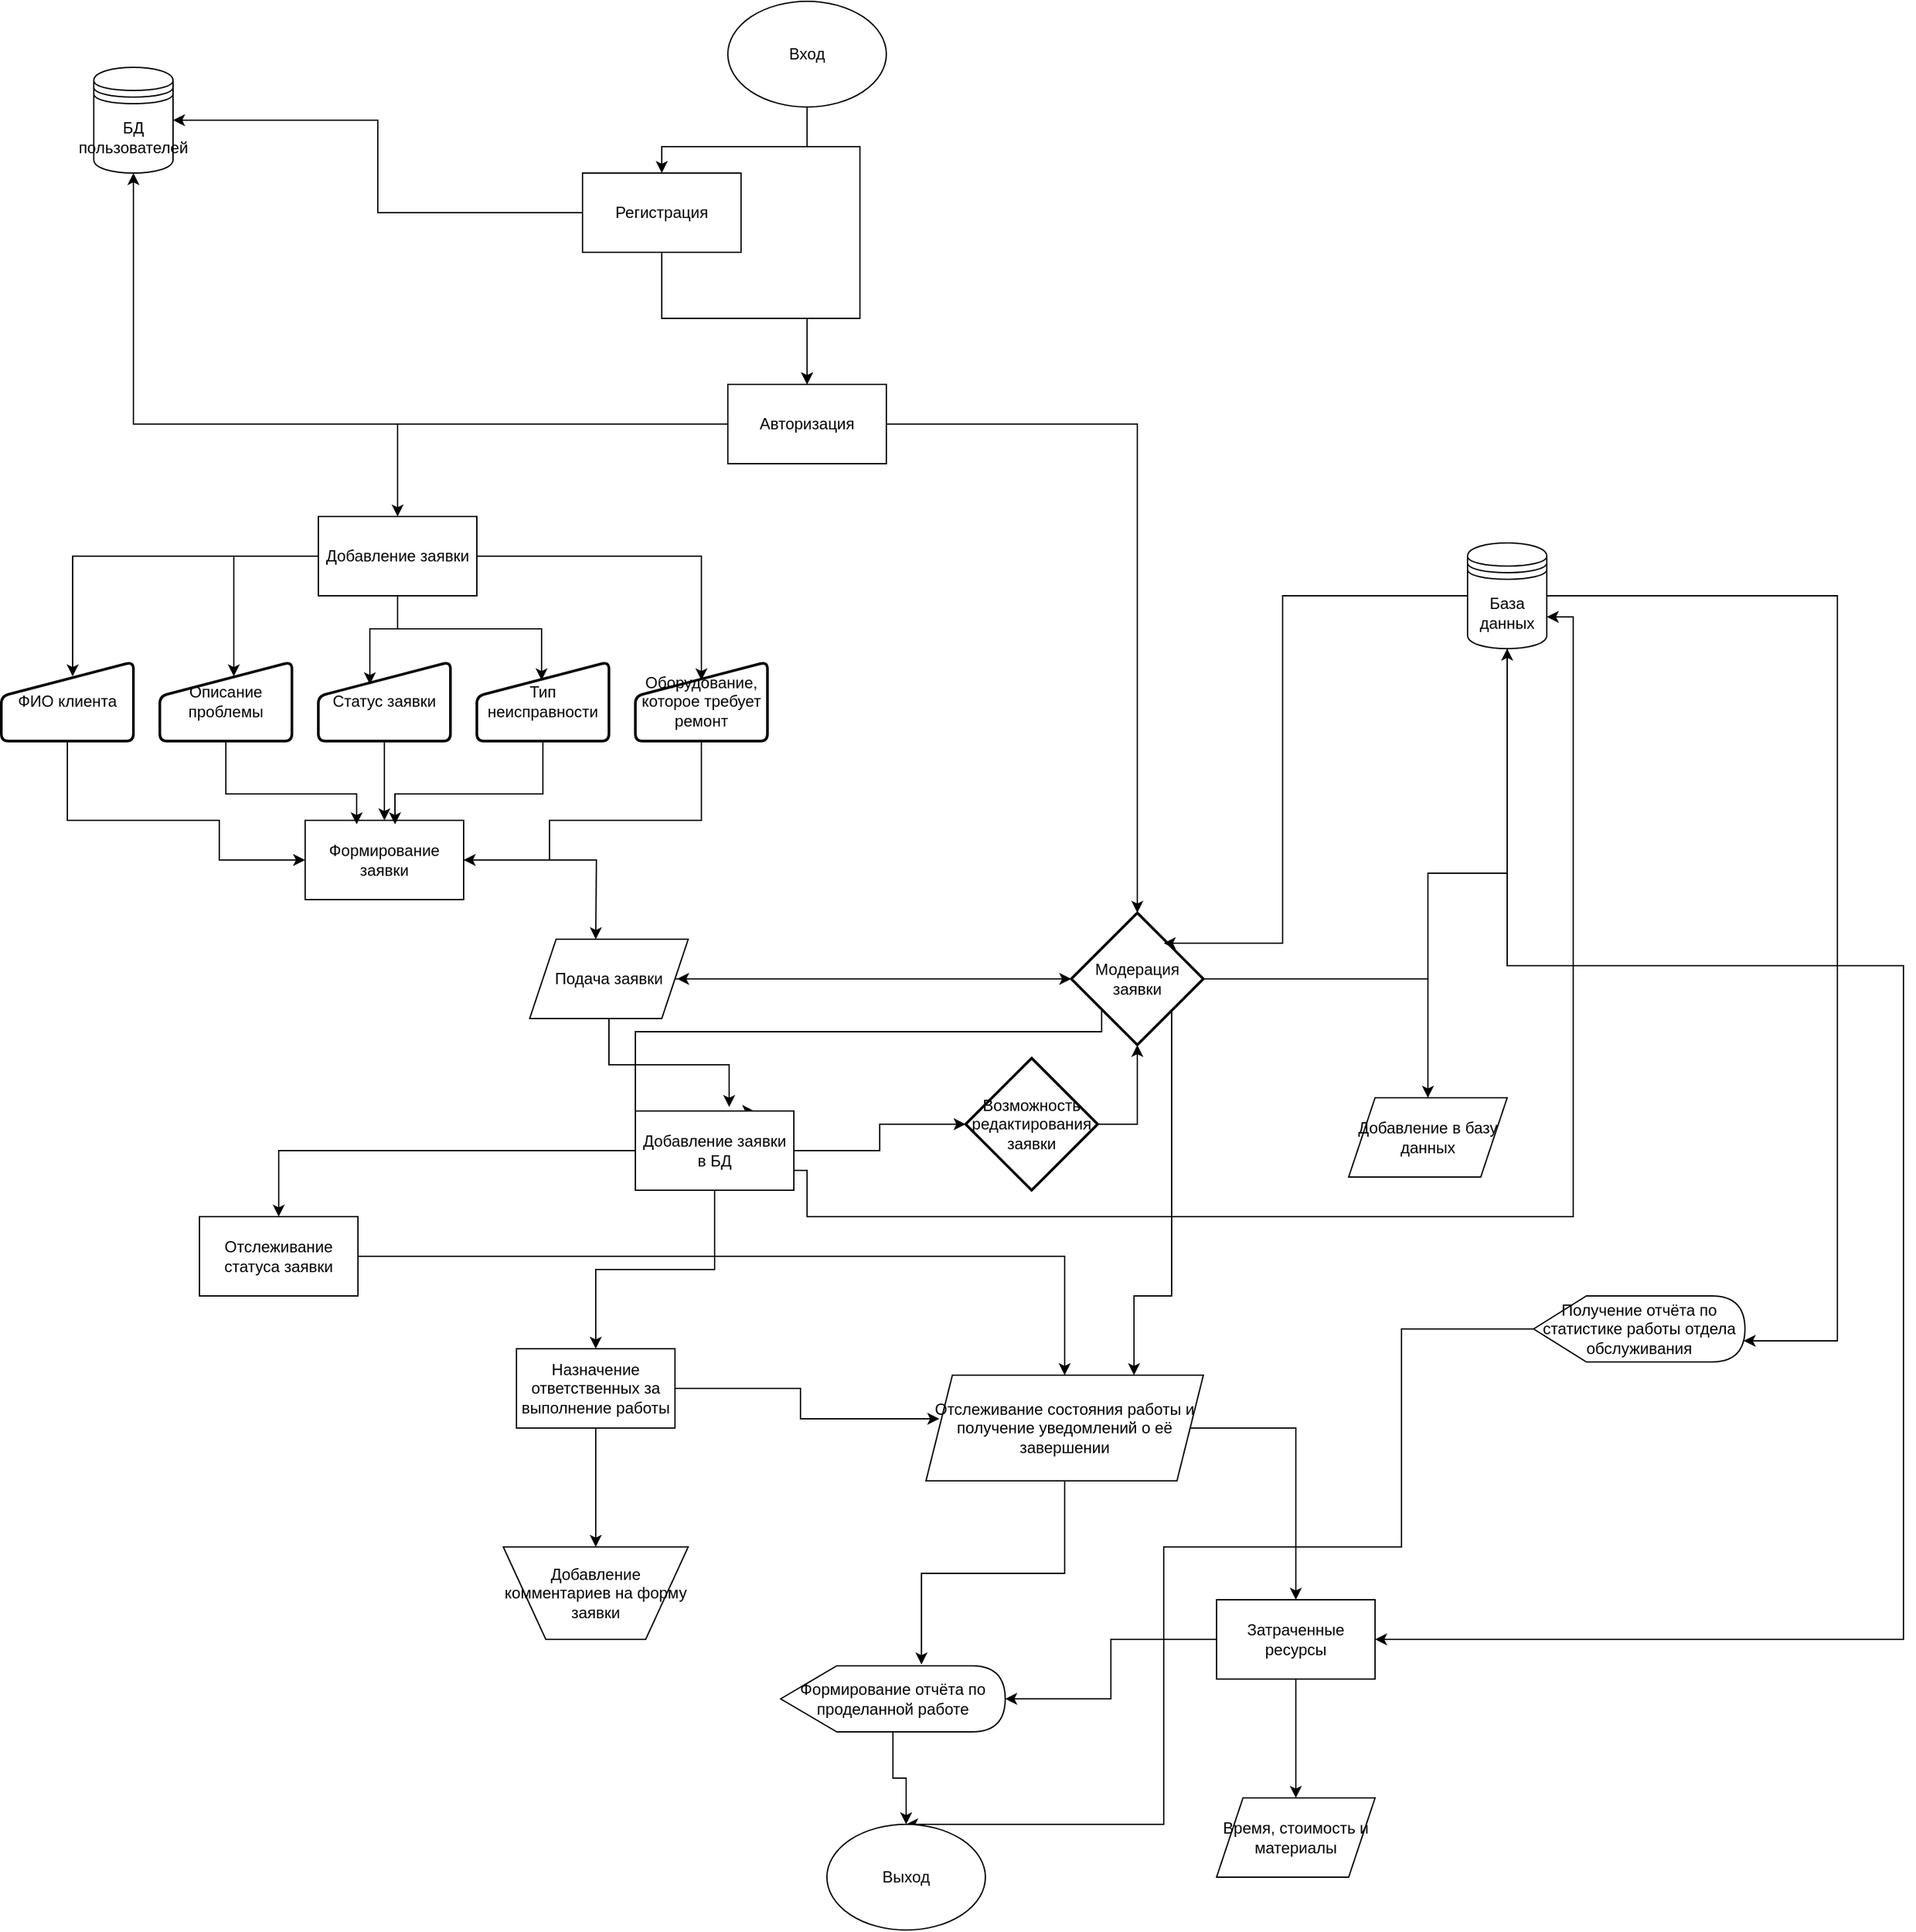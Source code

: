 <mxfile version="23.0.2" type="device">
  <diagram name="Страница — 1" id="qlBbEk5ga-bJW3PWc37U">
    <mxGraphModel dx="1247" dy="734" grid="1" gridSize="10" guides="1" tooltips="1" connect="1" arrows="1" fold="1" page="1" pageScale="1" pageWidth="827" pageHeight="1169" math="0" shadow="0">
      <root>
        <mxCell id="0" />
        <mxCell id="1" parent="0" />
        <mxCell id="2QHzCjNp6x9rJyndLg0q-17" style="edgeStyle=orthogonalEdgeStyle;rounded=0;orthogonalLoop=1;jettySize=auto;html=1;entryX=0.5;entryY=0;entryDx=0;entryDy=0;" parent="1" source="2QHzCjNp6x9rJyndLg0q-1" target="2QHzCjNp6x9rJyndLg0q-4" edge="1">
          <mxGeometry relative="1" as="geometry">
            <mxPoint x="740" y="330" as="targetPoint" />
            <Array as="points">
              <mxPoint x="700" y="150" />
              <mxPoint x="740" y="150" />
              <mxPoint x="740" y="280" />
              <mxPoint x="700" y="280" />
            </Array>
          </mxGeometry>
        </mxCell>
        <mxCell id="2QHzCjNp6x9rJyndLg0q-1" value="Вход" style="ellipse;whiteSpace=wrap;html=1;" parent="1" vertex="1">
          <mxGeometry x="640" y="40" width="120" height="80" as="geometry" />
        </mxCell>
        <mxCell id="2QHzCjNp6x9rJyndLg0q-2" value="БД пользователей" style="shape=datastore;whiteSpace=wrap;html=1;boundedLbl=1;backgroundOutline=1;size=15;" parent="1" vertex="1">
          <mxGeometry x="160" y="90" width="60" height="80" as="geometry" />
        </mxCell>
        <mxCell id="2QHzCjNp6x9rJyndLg0q-14" style="edgeStyle=orthogonalEdgeStyle;rounded=0;orthogonalLoop=1;jettySize=auto;html=1;entryX=0.5;entryY=0;entryDx=0;entryDy=0;" parent="1" source="2QHzCjNp6x9rJyndLg0q-3" target="2QHzCjNp6x9rJyndLg0q-4" edge="1">
          <mxGeometry relative="1" as="geometry" />
        </mxCell>
        <mxCell id="2QHzCjNp6x9rJyndLg0q-3" value="Регистрация" style="rounded=0;whiteSpace=wrap;html=1;" parent="1" vertex="1">
          <mxGeometry x="530" y="170" width="120" height="60" as="geometry" />
        </mxCell>
        <mxCell id="2QHzCjNp6x9rJyndLg0q-15" style="edgeStyle=orthogonalEdgeStyle;rounded=0;orthogonalLoop=1;jettySize=auto;html=1;" parent="1" source="2QHzCjNp6x9rJyndLg0q-4" target="2QHzCjNp6x9rJyndLg0q-2" edge="1">
          <mxGeometry relative="1" as="geometry">
            <mxPoint x="500" y="330" as="targetPoint" />
          </mxGeometry>
        </mxCell>
        <mxCell id="2QHzCjNp6x9rJyndLg0q-16" style="edgeStyle=orthogonalEdgeStyle;rounded=0;orthogonalLoop=1;jettySize=auto;html=1;entryX=0.5;entryY=0;entryDx=0;entryDy=0;" parent="1" source="2QHzCjNp6x9rJyndLg0q-4" target="2QHzCjNp6x9rJyndLg0q-5" edge="1">
          <mxGeometry relative="1" as="geometry" />
        </mxCell>
        <mxCell id="2QHzCjNp6x9rJyndLg0q-36" style="edgeStyle=orthogonalEdgeStyle;rounded=0;orthogonalLoop=1;jettySize=auto;html=1;" parent="1" source="2QHzCjNp6x9rJyndLg0q-4" target="2QHzCjNp6x9rJyndLg0q-24" edge="1">
          <mxGeometry relative="1" as="geometry" />
        </mxCell>
        <mxCell id="2QHzCjNp6x9rJyndLg0q-4" value="Авторизация" style="rounded=0;whiteSpace=wrap;html=1;" parent="1" vertex="1">
          <mxGeometry x="640" y="330" width="120" height="60" as="geometry" />
        </mxCell>
        <mxCell id="2QHzCjNp6x9rJyndLg0q-5" value="Добавление заявки" style="rounded=0;whiteSpace=wrap;html=1;" parent="1" vertex="1">
          <mxGeometry x="330" y="430" width="120" height="60" as="geometry" />
        </mxCell>
        <mxCell id="2QHzCjNp6x9rJyndLg0q-33" style="edgeStyle=orthogonalEdgeStyle;rounded=0;orthogonalLoop=1;jettySize=auto;html=1;entryX=0;entryY=0.5;entryDx=0;entryDy=0;" parent="1" source="2QHzCjNp6x9rJyndLg0q-6" target="2QHzCjNp6x9rJyndLg0q-25" edge="1">
          <mxGeometry relative="1" as="geometry">
            <Array as="points">
              <mxPoint x="140" y="660" />
              <mxPoint x="255" y="660" />
              <mxPoint x="255" y="690" />
            </Array>
          </mxGeometry>
        </mxCell>
        <mxCell id="2QHzCjNp6x9rJyndLg0q-6" value="ФИО клиента" style="html=1;strokeWidth=2;shape=manualInput;whiteSpace=wrap;rounded=1;size=26;arcSize=11;" parent="1" vertex="1">
          <mxGeometry x="90" y="540" width="100" height="60" as="geometry" />
        </mxCell>
        <mxCell id="2QHzCjNp6x9rJyndLg0q-7" value="Описание проблемы" style="html=1;strokeWidth=2;shape=manualInput;whiteSpace=wrap;rounded=1;size=26;arcSize=11;" parent="1" vertex="1">
          <mxGeometry x="210" y="540" width="100" height="60" as="geometry" />
        </mxCell>
        <mxCell id="2QHzCjNp6x9rJyndLg0q-31" style="edgeStyle=orthogonalEdgeStyle;rounded=0;orthogonalLoop=1;jettySize=auto;html=1;entryX=0.5;entryY=0;entryDx=0;entryDy=0;" parent="1" source="2QHzCjNp6x9rJyndLg0q-8" target="2QHzCjNp6x9rJyndLg0q-25" edge="1">
          <mxGeometry relative="1" as="geometry" />
        </mxCell>
        <mxCell id="2QHzCjNp6x9rJyndLg0q-8" value="Статус заявки" style="html=1;strokeWidth=2;shape=manualInput;whiteSpace=wrap;rounded=1;size=26;arcSize=11;" parent="1" vertex="1">
          <mxGeometry x="330" y="540" width="100" height="60" as="geometry" />
        </mxCell>
        <mxCell id="2QHzCjNp6x9rJyndLg0q-9" value="Тип неисправности" style="html=1;strokeWidth=2;shape=manualInput;whiteSpace=wrap;rounded=1;size=26;arcSize=11;" parent="1" vertex="1">
          <mxGeometry x="450" y="540" width="100" height="60" as="geometry" />
        </mxCell>
        <mxCell id="2QHzCjNp6x9rJyndLg0q-29" style="edgeStyle=orthogonalEdgeStyle;rounded=0;orthogonalLoop=1;jettySize=auto;html=1;entryX=1;entryY=0.5;entryDx=0;entryDy=0;" parent="1" source="2QHzCjNp6x9rJyndLg0q-10" target="2QHzCjNp6x9rJyndLg0q-25" edge="1">
          <mxGeometry relative="1" as="geometry">
            <mxPoint x="620" y="700" as="targetPoint" />
            <Array as="points">
              <mxPoint x="620" y="660" />
              <mxPoint x="505" y="660" />
              <mxPoint x="505" y="690" />
            </Array>
          </mxGeometry>
        </mxCell>
        <mxCell id="2QHzCjNp6x9rJyndLg0q-10" value="Оборудование, которое требует ремонт" style="html=1;strokeWidth=2;shape=manualInput;whiteSpace=wrap;rounded=1;size=26;arcSize=11;" parent="1" vertex="1">
          <mxGeometry x="570" y="540" width="100" height="60" as="geometry" />
        </mxCell>
        <mxCell id="2QHzCjNp6x9rJyndLg0q-13" style="edgeStyle=orthogonalEdgeStyle;rounded=0;orthogonalLoop=1;jettySize=auto;html=1;exitX=0;exitY=0.5;exitDx=0;exitDy=0;entryX=1;entryY=0.5;entryDx=0;entryDy=0;entryPerimeter=0;" parent="1" source="2QHzCjNp6x9rJyndLg0q-3" target="2QHzCjNp6x9rJyndLg0q-2" edge="1">
          <mxGeometry relative="1" as="geometry" />
        </mxCell>
        <mxCell id="2QHzCjNp6x9rJyndLg0q-18" style="edgeStyle=orthogonalEdgeStyle;rounded=0;orthogonalLoop=1;jettySize=auto;html=1;entryX=0.5;entryY=0;entryDx=0;entryDy=0;" parent="1" source="2QHzCjNp6x9rJyndLg0q-1" target="2QHzCjNp6x9rJyndLg0q-3" edge="1">
          <mxGeometry relative="1" as="geometry">
            <Array as="points">
              <mxPoint x="700" y="150" />
              <mxPoint x="590" y="150" />
            </Array>
          </mxGeometry>
        </mxCell>
        <mxCell id="2QHzCjNp6x9rJyndLg0q-19" style="edgeStyle=orthogonalEdgeStyle;rounded=0;orthogonalLoop=1;jettySize=auto;html=1;entryX=0.39;entryY=0.283;entryDx=0;entryDy=0;entryPerimeter=0;" parent="1" source="2QHzCjNp6x9rJyndLg0q-5" target="2QHzCjNp6x9rJyndLg0q-8" edge="1">
          <mxGeometry relative="1" as="geometry" />
        </mxCell>
        <mxCell id="2QHzCjNp6x9rJyndLg0q-20" style="edgeStyle=orthogonalEdgeStyle;rounded=0;orthogonalLoop=1;jettySize=auto;html=1;entryX=0.54;entryY=0.183;entryDx=0;entryDy=0;entryPerimeter=0;" parent="1" source="2QHzCjNp6x9rJyndLg0q-5" target="2QHzCjNp6x9rJyndLg0q-6" edge="1">
          <mxGeometry relative="1" as="geometry" />
        </mxCell>
        <mxCell id="2QHzCjNp6x9rJyndLg0q-21" style="edgeStyle=orthogonalEdgeStyle;rounded=0;orthogonalLoop=1;jettySize=auto;html=1;entryX=0.56;entryY=0.183;entryDx=0;entryDy=0;entryPerimeter=0;" parent="1" source="2QHzCjNp6x9rJyndLg0q-5" target="2QHzCjNp6x9rJyndLg0q-7" edge="1">
          <mxGeometry relative="1" as="geometry" />
        </mxCell>
        <mxCell id="2QHzCjNp6x9rJyndLg0q-22" style="edgeStyle=orthogonalEdgeStyle;rounded=0;orthogonalLoop=1;jettySize=auto;html=1;entryX=0.49;entryY=0.233;entryDx=0;entryDy=0;entryPerimeter=0;" parent="1" source="2QHzCjNp6x9rJyndLg0q-5" target="2QHzCjNp6x9rJyndLg0q-9" edge="1">
          <mxGeometry relative="1" as="geometry" />
        </mxCell>
        <mxCell id="2QHzCjNp6x9rJyndLg0q-23" style="edgeStyle=orthogonalEdgeStyle;rounded=0;orthogonalLoop=1;jettySize=auto;html=1;entryX=0.5;entryY=0.233;entryDx=0;entryDy=0;entryPerimeter=0;" parent="1" source="2QHzCjNp6x9rJyndLg0q-5" target="2QHzCjNp6x9rJyndLg0q-10" edge="1">
          <mxGeometry relative="1" as="geometry" />
        </mxCell>
        <mxCell id="2QHzCjNp6x9rJyndLg0q-35" style="edgeStyle=orthogonalEdgeStyle;rounded=0;orthogonalLoop=1;jettySize=auto;html=1;" parent="1" source="2QHzCjNp6x9rJyndLg0q-24" edge="1">
          <mxGeometry relative="1" as="geometry">
            <mxPoint x="601.6" y="780" as="targetPoint" />
          </mxGeometry>
        </mxCell>
        <mxCell id="2QHzCjNp6x9rJyndLg0q-65" style="edgeStyle=orthogonalEdgeStyle;rounded=0;orthogonalLoop=1;jettySize=auto;html=1;" parent="1" source="2QHzCjNp6x9rJyndLg0q-24" target="2QHzCjNp6x9rJyndLg0q-45" edge="1">
          <mxGeometry relative="1" as="geometry" />
        </mxCell>
        <mxCell id="2QHzCjNp6x9rJyndLg0q-71" style="edgeStyle=orthogonalEdgeStyle;rounded=0;orthogonalLoop=1;jettySize=auto;html=1;entryX=0.75;entryY=0;entryDx=0;entryDy=0;exitX=0.23;exitY=0.72;exitDx=0;exitDy=0;exitPerimeter=0;" parent="1" source="2QHzCjNp6x9rJyndLg0q-24" target="2QHzCjNp6x9rJyndLg0q-37" edge="1">
          <mxGeometry relative="1" as="geometry">
            <Array as="points">
              <mxPoint x="923" y="820" />
              <mxPoint x="570" y="820" />
            </Array>
          </mxGeometry>
        </mxCell>
        <mxCell id="2QHzCjNp6x9rJyndLg0q-24" value="Модерация заявки" style="strokeWidth=2;html=1;shape=mxgraph.flowchart.decision;whiteSpace=wrap;" parent="1" vertex="1">
          <mxGeometry x="900" y="730" width="100" height="100" as="geometry" />
        </mxCell>
        <mxCell id="2QHzCjNp6x9rJyndLg0q-34" style="edgeStyle=orthogonalEdgeStyle;rounded=0;orthogonalLoop=1;jettySize=auto;html=1;entryX=0.5;entryY=0;entryDx=0;entryDy=0;" parent="1" source="2QHzCjNp6x9rJyndLg0q-25" edge="1">
          <mxGeometry relative="1" as="geometry">
            <mxPoint x="540" y="750" as="targetPoint" />
          </mxGeometry>
        </mxCell>
        <mxCell id="2QHzCjNp6x9rJyndLg0q-25" value="Формирование заявки" style="rounded=0;whiteSpace=wrap;html=1;" parent="1" vertex="1">
          <mxGeometry x="320" y="660" width="120" height="60" as="geometry" />
        </mxCell>
        <mxCell id="2QHzCjNp6x9rJyndLg0q-30" style="edgeStyle=orthogonalEdgeStyle;rounded=0;orthogonalLoop=1;jettySize=auto;html=1;entryX=0.567;entryY=0.05;entryDx=0;entryDy=0;entryPerimeter=0;" parent="1" source="2QHzCjNp6x9rJyndLg0q-9" target="2QHzCjNp6x9rJyndLg0q-25" edge="1">
          <mxGeometry relative="1" as="geometry">
            <Array as="points">
              <mxPoint x="500" y="640" />
              <mxPoint x="388" y="640" />
            </Array>
          </mxGeometry>
        </mxCell>
        <mxCell id="2QHzCjNp6x9rJyndLg0q-32" style="edgeStyle=orthogonalEdgeStyle;rounded=0;orthogonalLoop=1;jettySize=auto;html=1;entryX=0.325;entryY=0.05;entryDx=0;entryDy=0;entryPerimeter=0;" parent="1" source="2QHzCjNp6x9rJyndLg0q-7" target="2QHzCjNp6x9rJyndLg0q-25" edge="1">
          <mxGeometry relative="1" as="geometry">
            <Array as="points">
              <mxPoint x="260" y="640" />
              <mxPoint x="359" y="640" />
            </Array>
          </mxGeometry>
        </mxCell>
        <mxCell id="2QHzCjNp6x9rJyndLg0q-53" style="edgeStyle=orthogonalEdgeStyle;rounded=0;orthogonalLoop=1;jettySize=auto;html=1;entryX=0.5;entryY=0;entryDx=0;entryDy=0;" parent="1" source="2QHzCjNp6x9rJyndLg0q-37" target="2QHzCjNp6x9rJyndLg0q-38" edge="1">
          <mxGeometry relative="1" as="geometry" />
        </mxCell>
        <mxCell id="2QHzCjNp6x9rJyndLg0q-54" style="edgeStyle=orthogonalEdgeStyle;rounded=0;orthogonalLoop=1;jettySize=auto;html=1;entryX=0.5;entryY=0;entryDx=0;entryDy=0;" parent="1" source="2QHzCjNp6x9rJyndLg0q-37" target="2QHzCjNp6x9rJyndLg0q-39" edge="1">
          <mxGeometry relative="1" as="geometry" />
        </mxCell>
        <mxCell id="2QHzCjNp6x9rJyndLg0q-70" style="edgeStyle=orthogonalEdgeStyle;rounded=0;orthogonalLoop=1;jettySize=auto;html=1;entryX=0;entryY=0.5;entryDx=0;entryDy=0;entryPerimeter=0;" parent="1" source="2QHzCjNp6x9rJyndLg0q-37" target="2QHzCjNp6x9rJyndLg0q-43" edge="1">
          <mxGeometry relative="1" as="geometry">
            <mxPoint x="660" y="910" as="targetPoint" />
            <Array as="points" />
          </mxGeometry>
        </mxCell>
        <mxCell id="2QHzCjNp6x9rJyndLg0q-37" value="Добавление заявки в БД" style="rounded=0;whiteSpace=wrap;html=1;" parent="1" vertex="1">
          <mxGeometry x="570" y="880" width="120" height="60" as="geometry" />
        </mxCell>
        <mxCell id="2QHzCjNp6x9rJyndLg0q-56" style="edgeStyle=orthogonalEdgeStyle;rounded=0;orthogonalLoop=1;jettySize=auto;html=1;" parent="1" source="2QHzCjNp6x9rJyndLg0q-38" target="2QHzCjNp6x9rJyndLg0q-42" edge="1">
          <mxGeometry relative="1" as="geometry" />
        </mxCell>
        <mxCell id="2QHzCjNp6x9rJyndLg0q-38" value="Отслеживание статуса заявки" style="rounded=0;whiteSpace=wrap;html=1;" parent="1" vertex="1">
          <mxGeometry x="240" y="960" width="120" height="60" as="geometry" />
        </mxCell>
        <mxCell id="2QHzCjNp6x9rJyndLg0q-55" style="edgeStyle=orthogonalEdgeStyle;rounded=0;orthogonalLoop=1;jettySize=auto;html=1;entryX=0.5;entryY=0;entryDx=0;entryDy=0;" parent="1" source="2QHzCjNp6x9rJyndLg0q-39" target="2QHzCjNp6x9rJyndLg0q-40" edge="1">
          <mxGeometry relative="1" as="geometry" />
        </mxCell>
        <mxCell id="2QHzCjNp6x9rJyndLg0q-39" value="Назначение ответственных за выполнение работы" style="rounded=0;whiteSpace=wrap;html=1;" parent="1" vertex="1">
          <mxGeometry x="480" y="1060" width="120" height="60" as="geometry" />
        </mxCell>
        <mxCell id="2QHzCjNp6x9rJyndLg0q-40" value="Добавление комментариев на форму заявки" style="verticalLabelPosition=middle;verticalAlign=middle;html=1;shape=trapezoid;perimeter=trapezoidPerimeter;whiteSpace=wrap;size=0.23;arcSize=10;flipV=1;labelPosition=center;align=center;" parent="1" vertex="1">
          <mxGeometry x="470" y="1210" width="140" height="70" as="geometry" />
        </mxCell>
        <mxCell id="2QHzCjNp6x9rJyndLg0q-72" style="edgeStyle=orthogonalEdgeStyle;rounded=0;orthogonalLoop=1;jettySize=auto;html=1;" parent="1" source="2QHzCjNp6x9rJyndLg0q-41" target="2QHzCjNp6x9rJyndLg0q-24" edge="1">
          <mxGeometry relative="1" as="geometry" />
        </mxCell>
        <mxCell id="2QHzCjNp6x9rJyndLg0q-41" value="Подача заявки" style="shape=parallelogram;perimeter=parallelogramPerimeter;whiteSpace=wrap;html=1;fixedSize=1;" parent="1" vertex="1">
          <mxGeometry x="490" y="750" width="120" height="60" as="geometry" />
        </mxCell>
        <mxCell id="2QHzCjNp6x9rJyndLg0q-61" style="edgeStyle=orthogonalEdgeStyle;rounded=0;orthogonalLoop=1;jettySize=auto;html=1;entryX=0.5;entryY=0;entryDx=0;entryDy=0;" parent="1" source="2QHzCjNp6x9rJyndLg0q-42" target="2QHzCjNp6x9rJyndLg0q-50" edge="1">
          <mxGeometry relative="1" as="geometry" />
        </mxCell>
        <mxCell id="2QHzCjNp6x9rJyndLg0q-42" value="Отслеживание состояния работы и получение уведомлений о её завершении" style="shape=parallelogram;perimeter=parallelogramPerimeter;whiteSpace=wrap;html=1;fixedSize=1;" parent="1" vertex="1">
          <mxGeometry x="790" y="1080" width="210" height="80" as="geometry" />
        </mxCell>
        <mxCell id="2QHzCjNp6x9rJyndLg0q-67" style="edgeStyle=orthogonalEdgeStyle;rounded=0;orthogonalLoop=1;jettySize=auto;html=1;exitX=1;exitY=0.5;exitDx=0;exitDy=0;exitPerimeter=0;" parent="1" source="2QHzCjNp6x9rJyndLg0q-43" target="2QHzCjNp6x9rJyndLg0q-24" edge="1">
          <mxGeometry relative="1" as="geometry">
            <Array as="points">
              <mxPoint x="950" y="890" />
            </Array>
          </mxGeometry>
        </mxCell>
        <mxCell id="2QHzCjNp6x9rJyndLg0q-43" value="Возможность редактирования заявки" style="strokeWidth=2;html=1;shape=mxgraph.flowchart.decision;whiteSpace=wrap;" parent="1" vertex="1">
          <mxGeometry x="820" y="840" width="100" height="100" as="geometry" />
        </mxCell>
        <mxCell id="2QHzCjNp6x9rJyndLg0q-62" style="edgeStyle=orthogonalEdgeStyle;rounded=0;orthogonalLoop=1;jettySize=auto;html=1;entryX=1;entryY=0.5;entryDx=0;entryDy=0;" parent="1" source="2QHzCjNp6x9rJyndLg0q-44" target="2QHzCjNp6x9rJyndLg0q-50" edge="1">
          <mxGeometry relative="1" as="geometry">
            <Array as="points">
              <mxPoint x="1530" y="770" />
              <mxPoint x="1530" y="1280" />
            </Array>
          </mxGeometry>
        </mxCell>
        <mxCell id="2QHzCjNp6x9rJyndLg0q-44" value="База данных" style="shape=datastore;whiteSpace=wrap;html=1;boundedLbl=1;backgroundOutline=1;size=15;" parent="1" vertex="1">
          <mxGeometry x="1200" y="450" width="60" height="80" as="geometry" />
        </mxCell>
        <mxCell id="2QHzCjNp6x9rJyndLg0q-45" value="Добавление в базу данных" style="shape=parallelogram;perimeter=parallelogramPerimeter;whiteSpace=wrap;html=1;fixedSize=1;" parent="1" vertex="1">
          <mxGeometry x="1110" y="870" width="120" height="60" as="geometry" />
        </mxCell>
        <mxCell id="H7VhrKVFprS9EYc4en_8-1" style="edgeStyle=orthogonalEdgeStyle;rounded=0;orthogonalLoop=1;jettySize=auto;html=1;entryX=0.5;entryY=0;entryDx=0;entryDy=0;" edge="1" parent="1" source="2QHzCjNp6x9rJyndLg0q-47" target="2QHzCjNp6x9rJyndLg0q-49">
          <mxGeometry relative="1" as="geometry">
            <Array as="points">
              <mxPoint x="1150" y="1045" />
              <mxPoint x="1150" y="1210" />
              <mxPoint x="970" y="1210" />
              <mxPoint x="970" y="1420" />
            </Array>
          </mxGeometry>
        </mxCell>
        <mxCell id="2QHzCjNp6x9rJyndLg0q-47" value="Получение отчёта по статистике работы отдела обслуживания" style="shape=display;whiteSpace=wrap;html=1;" parent="1" vertex="1">
          <mxGeometry x="1250" y="1020" width="160" height="50" as="geometry" />
        </mxCell>
        <mxCell id="2QHzCjNp6x9rJyndLg0q-59" style="edgeStyle=orthogonalEdgeStyle;rounded=0;orthogonalLoop=1;jettySize=auto;html=1;entryX=0.5;entryY=0;entryDx=0;entryDy=0;" parent="1" source="2QHzCjNp6x9rJyndLg0q-48" target="2QHzCjNp6x9rJyndLg0q-49" edge="1">
          <mxGeometry relative="1" as="geometry" />
        </mxCell>
        <mxCell id="2QHzCjNp6x9rJyndLg0q-48" value="Формирование отчёта по проделанной работе" style="shape=display;whiteSpace=wrap;html=1;" parent="1" vertex="1">
          <mxGeometry x="680" y="1300" width="170" height="50" as="geometry" />
        </mxCell>
        <mxCell id="2QHzCjNp6x9rJyndLg0q-49" value="Выход" style="ellipse;whiteSpace=wrap;html=1;" parent="1" vertex="1">
          <mxGeometry x="715" y="1420" width="120" height="80" as="geometry" />
        </mxCell>
        <mxCell id="2QHzCjNp6x9rJyndLg0q-58" style="edgeStyle=orthogonalEdgeStyle;rounded=0;orthogonalLoop=1;jettySize=auto;html=1;" parent="1" source="2QHzCjNp6x9rJyndLg0q-50" target="2QHzCjNp6x9rJyndLg0q-48" edge="1">
          <mxGeometry relative="1" as="geometry" />
        </mxCell>
        <mxCell id="2QHzCjNp6x9rJyndLg0q-60" style="edgeStyle=orthogonalEdgeStyle;rounded=0;orthogonalLoop=1;jettySize=auto;html=1;entryX=0.5;entryY=0;entryDx=0;entryDy=0;" parent="1" source="2QHzCjNp6x9rJyndLg0q-50" target="2QHzCjNp6x9rJyndLg0q-51" edge="1">
          <mxGeometry relative="1" as="geometry" />
        </mxCell>
        <mxCell id="2QHzCjNp6x9rJyndLg0q-50" value="Затраченные ресурсы" style="rounded=0;whiteSpace=wrap;html=1;" parent="1" vertex="1">
          <mxGeometry x="1010" y="1250" width="120" height="60" as="geometry" />
        </mxCell>
        <mxCell id="2QHzCjNp6x9rJyndLg0q-51" value="Время, стоимость и материалы" style="shape=parallelogram;perimeter=parallelogramPerimeter;whiteSpace=wrap;html=1;fixedSize=1;" parent="1" vertex="1">
          <mxGeometry x="1010" y="1400" width="120" height="60" as="geometry" />
        </mxCell>
        <mxCell id="2QHzCjNp6x9rJyndLg0q-52" style="edgeStyle=orthogonalEdgeStyle;rounded=0;orthogonalLoop=1;jettySize=auto;html=1;entryX=0.592;entryY=-0.05;entryDx=0;entryDy=0;entryPerimeter=0;" parent="1" source="2QHzCjNp6x9rJyndLg0q-41" target="2QHzCjNp6x9rJyndLg0q-37" edge="1">
          <mxGeometry relative="1" as="geometry" />
        </mxCell>
        <mxCell id="2QHzCjNp6x9rJyndLg0q-57" style="edgeStyle=orthogonalEdgeStyle;rounded=0;orthogonalLoop=1;jettySize=auto;html=1;entryX=0.627;entryY=-0.02;entryDx=0;entryDy=0;entryPerimeter=0;" parent="1" source="2QHzCjNp6x9rJyndLg0q-42" target="2QHzCjNp6x9rJyndLg0q-48" edge="1">
          <mxGeometry relative="1" as="geometry" />
        </mxCell>
        <mxCell id="2QHzCjNp6x9rJyndLg0q-63" style="edgeStyle=orthogonalEdgeStyle;rounded=0;orthogonalLoop=1;jettySize=auto;html=1;entryX=0.994;entryY=0.68;entryDx=0;entryDy=0;entryPerimeter=0;" parent="1" source="2QHzCjNp6x9rJyndLg0q-44" target="2QHzCjNp6x9rJyndLg0q-47" edge="1">
          <mxGeometry relative="1" as="geometry">
            <Array as="points">
              <mxPoint x="1480" y="490" />
              <mxPoint x="1480" y="1054" />
            </Array>
          </mxGeometry>
        </mxCell>
        <mxCell id="2QHzCjNp6x9rJyndLg0q-64" style="edgeStyle=orthogonalEdgeStyle;rounded=0;orthogonalLoop=1;jettySize=auto;html=1;entryX=0.5;entryY=1;entryDx=0;entryDy=0;entryPerimeter=0;" parent="1" source="2QHzCjNp6x9rJyndLg0q-45" target="2QHzCjNp6x9rJyndLg0q-44" edge="1">
          <mxGeometry relative="1" as="geometry" />
        </mxCell>
        <mxCell id="2QHzCjNp6x9rJyndLg0q-66" style="edgeStyle=orthogonalEdgeStyle;rounded=0;orthogonalLoop=1;jettySize=auto;html=1;entryX=0.7;entryY=0.23;entryDx=0;entryDy=0;entryPerimeter=0;" parent="1" source="2QHzCjNp6x9rJyndLg0q-44" target="2QHzCjNp6x9rJyndLg0q-24" edge="1">
          <mxGeometry relative="1" as="geometry">
            <Array as="points">
              <mxPoint x="1060" y="490" />
              <mxPoint x="1060" y="753" />
            </Array>
          </mxGeometry>
        </mxCell>
        <mxCell id="2QHzCjNp6x9rJyndLg0q-68" style="edgeStyle=orthogonalEdgeStyle;rounded=0;orthogonalLoop=1;jettySize=auto;html=1;entryX=0.048;entryY=0.413;entryDx=0;entryDy=0;entryPerimeter=0;" parent="1" source="2QHzCjNp6x9rJyndLg0q-39" target="2QHzCjNp6x9rJyndLg0q-42" edge="1">
          <mxGeometry relative="1" as="geometry" />
        </mxCell>
        <mxCell id="2QHzCjNp6x9rJyndLg0q-69" style="edgeStyle=orthogonalEdgeStyle;rounded=0;orthogonalLoop=1;jettySize=auto;html=1;exitX=0.76;exitY=0.75;exitDx=0;exitDy=0;exitPerimeter=0;entryX=0.75;entryY=0;entryDx=0;entryDy=0;" parent="1" source="2QHzCjNp6x9rJyndLg0q-24" target="2QHzCjNp6x9rJyndLg0q-42" edge="1">
          <mxGeometry relative="1" as="geometry">
            <mxPoint x="1000" y="830" as="sourcePoint" />
            <Array as="points">
              <mxPoint x="976" y="1020" />
              <mxPoint x="948" y="1020" />
            </Array>
          </mxGeometry>
        </mxCell>
        <mxCell id="2QHzCjNp6x9rJyndLg0q-73" style="edgeStyle=orthogonalEdgeStyle;rounded=0;orthogonalLoop=1;jettySize=auto;html=1;entryX=1;entryY=0.7;entryDx=0;entryDy=0;exitX=1;exitY=0.75;exitDx=0;exitDy=0;" parent="1" source="2QHzCjNp6x9rJyndLg0q-37" target="2QHzCjNp6x9rJyndLg0q-44" edge="1">
          <mxGeometry relative="1" as="geometry">
            <Array as="points">
              <mxPoint x="700" y="925" />
              <mxPoint x="700" y="960" />
              <mxPoint x="1280" y="960" />
              <mxPoint x="1280" y="506" />
            </Array>
          </mxGeometry>
        </mxCell>
      </root>
    </mxGraphModel>
  </diagram>
</mxfile>
